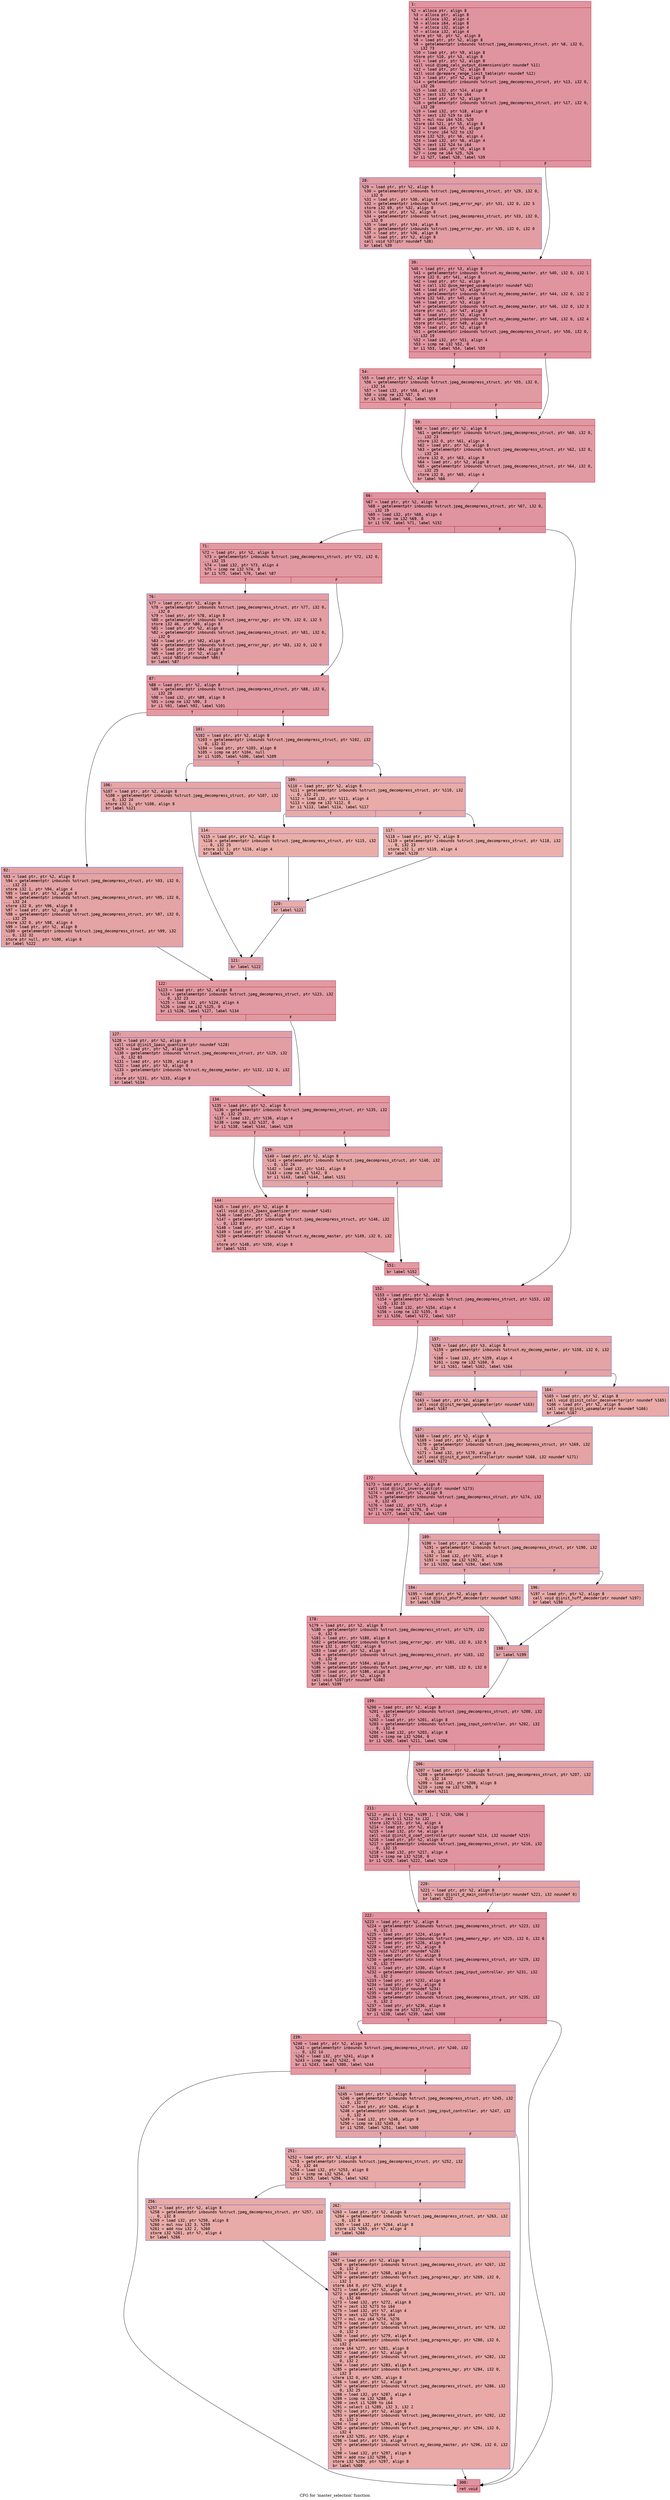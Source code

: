 digraph "CFG for 'master_selection' function" {
	label="CFG for 'master_selection' function";

	Node0x600001ad7f70 [shape=record,color="#b70d28ff", style=filled, fillcolor="#b70d2870" fontname="Courier",label="{1:\l|  %2 = alloca ptr, align 8\l  %3 = alloca ptr, align 8\l  %4 = alloca i32, align 4\l  %5 = alloca i64, align 8\l  %6 = alloca i32, align 4\l  %7 = alloca i32, align 4\l  store ptr %0, ptr %2, align 8\l  %8 = load ptr, ptr %2, align 8\l  %9 = getelementptr inbounds %struct.jpeg_decompress_struct, ptr %8, i32 0,\l... i32 73\l  %10 = load ptr, ptr %9, align 8\l  store ptr %10, ptr %3, align 8\l  %11 = load ptr, ptr %2, align 8\l  call void @jpeg_calc_output_dimensions(ptr noundef %11)\l  %12 = load ptr, ptr %2, align 8\l  call void @prepare_range_limit_table(ptr noundef %12)\l  %13 = load ptr, ptr %2, align 8\l  %14 = getelementptr inbounds %struct.jpeg_decompress_struct, ptr %13, i32 0,\l... i32 26\l  %15 = load i32, ptr %14, align 8\l  %16 = zext i32 %15 to i64\l  %17 = load ptr, ptr %2, align 8\l  %18 = getelementptr inbounds %struct.jpeg_decompress_struct, ptr %17, i32 0,\l... i32 28\l  %19 = load i32, ptr %18, align 8\l  %20 = sext i32 %19 to i64\l  %21 = mul nsw i64 %16, %20\l  store i64 %21, ptr %5, align 8\l  %22 = load i64, ptr %5, align 8\l  %23 = trunc i64 %22 to i32\l  store i32 %23, ptr %6, align 4\l  %24 = load i32, ptr %6, align 4\l  %25 = zext i32 %24 to i64\l  %26 = load i64, ptr %5, align 8\l  %27 = icmp ne i64 %25, %26\l  br i1 %27, label %28, label %39\l|{<s0>T|<s1>F}}"];
	Node0x600001ad7f70:s0 -> Node0x600001ad0000[tooltip="1 -> 28\nProbability 50.00%" ];
	Node0x600001ad7f70:s1 -> Node0x600001ad0050[tooltip="1 -> 39\nProbability 50.00%" ];
	Node0x600001ad0000 [shape=record,color="#3d50c3ff", style=filled, fillcolor="#be242e70" fontname="Courier",label="{28:\l|  %29 = load ptr, ptr %2, align 8\l  %30 = getelementptr inbounds %struct.jpeg_decompress_struct, ptr %29, i32 0,\l... i32 0\l  %31 = load ptr, ptr %30, align 8\l  %32 = getelementptr inbounds %struct.jpeg_error_mgr, ptr %31, i32 0, i32 5\l  store i32 69, ptr %32, align 8\l  %33 = load ptr, ptr %2, align 8\l  %34 = getelementptr inbounds %struct.jpeg_decompress_struct, ptr %33, i32 0,\l... i32 0\l  %35 = load ptr, ptr %34, align 8\l  %36 = getelementptr inbounds %struct.jpeg_error_mgr, ptr %35, i32 0, i32 0\l  %37 = load ptr, ptr %36, align 8\l  %38 = load ptr, ptr %2, align 8\l  call void %37(ptr noundef %38)\l  br label %39\l}"];
	Node0x600001ad0000 -> Node0x600001ad0050[tooltip="28 -> 39\nProbability 100.00%" ];
	Node0x600001ad0050 [shape=record,color="#b70d28ff", style=filled, fillcolor="#b70d2870" fontname="Courier",label="{39:\l|  %40 = load ptr, ptr %3, align 8\l  %41 = getelementptr inbounds %struct.my_decomp_master, ptr %40, i32 0, i32 1\l  store i32 0, ptr %41, align 8\l  %42 = load ptr, ptr %2, align 8\l  %43 = call i32 @use_merged_upsample(ptr noundef %42)\l  %44 = load ptr, ptr %3, align 8\l  %45 = getelementptr inbounds %struct.my_decomp_master, ptr %44, i32 0, i32 2\l  store i32 %43, ptr %45, align 4\l  %46 = load ptr, ptr %3, align 8\l  %47 = getelementptr inbounds %struct.my_decomp_master, ptr %46, i32 0, i32 3\l  store ptr null, ptr %47, align 8\l  %48 = load ptr, ptr %3, align 8\l  %49 = getelementptr inbounds %struct.my_decomp_master, ptr %48, i32 0, i32 4\l  store ptr null, ptr %49, align 8\l  %50 = load ptr, ptr %2, align 8\l  %51 = getelementptr inbounds %struct.jpeg_decompress_struct, ptr %50, i32 0,\l... i32 19\l  %52 = load i32, ptr %51, align 4\l  %53 = icmp ne i32 %52, 0\l  br i1 %53, label %54, label %59\l|{<s0>T|<s1>F}}"];
	Node0x600001ad0050:s0 -> Node0x600001ad00a0[tooltip="39 -> 54\nProbability 62.50%" ];
	Node0x600001ad0050:s1 -> Node0x600001ad00f0[tooltip="39 -> 59\nProbability 37.50%" ];
	Node0x600001ad00a0 [shape=record,color="#b70d28ff", style=filled, fillcolor="#bb1b2c70" fontname="Courier",label="{54:\l|  %55 = load ptr, ptr %2, align 8\l  %56 = getelementptr inbounds %struct.jpeg_decompress_struct, ptr %55, i32 0,\l... i32 14\l  %57 = load i32, ptr %56, align 8\l  %58 = icmp ne i32 %57, 0\l  br i1 %58, label %66, label %59\l|{<s0>T|<s1>F}}"];
	Node0x600001ad00a0:s0 -> Node0x600001ad0140[tooltip="54 -> 66\nProbability 62.50%" ];
	Node0x600001ad00a0:s1 -> Node0x600001ad00f0[tooltip="54 -> 59\nProbability 37.50%" ];
	Node0x600001ad00f0 [shape=record,color="#b70d28ff", style=filled, fillcolor="#bb1b2c70" fontname="Courier",label="{59:\l|  %60 = load ptr, ptr %2, align 8\l  %61 = getelementptr inbounds %struct.jpeg_decompress_struct, ptr %60, i32 0,\l... i32 23\l  store i32 0, ptr %61, align 4\l  %62 = load ptr, ptr %2, align 8\l  %63 = getelementptr inbounds %struct.jpeg_decompress_struct, ptr %62, i32 0,\l... i32 24\l  store i32 0, ptr %63, align 8\l  %64 = load ptr, ptr %2, align 8\l  %65 = getelementptr inbounds %struct.jpeg_decompress_struct, ptr %64, i32 0,\l... i32 25\l  store i32 0, ptr %65, align 4\l  br label %66\l}"];
	Node0x600001ad00f0 -> Node0x600001ad0140[tooltip="59 -> 66\nProbability 100.00%" ];
	Node0x600001ad0140 [shape=record,color="#b70d28ff", style=filled, fillcolor="#b70d2870" fontname="Courier",label="{66:\l|  %67 = load ptr, ptr %2, align 8\l  %68 = getelementptr inbounds %struct.jpeg_decompress_struct, ptr %67, i32 0,\l... i32 19\l  %69 = load i32, ptr %68, align 4\l  %70 = icmp ne i32 %69, 0\l  br i1 %70, label %71, label %152\l|{<s0>T|<s1>F}}"];
	Node0x600001ad0140:s0 -> Node0x600001ad0190[tooltip="66 -> 71\nProbability 62.50%" ];
	Node0x600001ad0140:s1 -> Node0x600001ad06e0[tooltip="66 -> 152\nProbability 37.50%" ];
	Node0x600001ad0190 [shape=record,color="#b70d28ff", style=filled, fillcolor="#bb1b2c70" fontname="Courier",label="{71:\l|  %72 = load ptr, ptr %2, align 8\l  %73 = getelementptr inbounds %struct.jpeg_decompress_struct, ptr %72, i32 0,\l... i32 15\l  %74 = load i32, ptr %73, align 4\l  %75 = icmp ne i32 %74, 0\l  br i1 %75, label %76, label %87\l|{<s0>T|<s1>F}}"];
	Node0x600001ad0190:s0 -> Node0x600001ad01e0[tooltip="71 -> 76\nProbability 62.50%" ];
	Node0x600001ad0190:s1 -> Node0x600001ad0230[tooltip="71 -> 87\nProbability 37.50%" ];
	Node0x600001ad01e0 [shape=record,color="#3d50c3ff", style=filled, fillcolor="#be242e70" fontname="Courier",label="{76:\l|  %77 = load ptr, ptr %2, align 8\l  %78 = getelementptr inbounds %struct.jpeg_decompress_struct, ptr %77, i32 0,\l... i32 0\l  %79 = load ptr, ptr %78, align 8\l  %80 = getelementptr inbounds %struct.jpeg_error_mgr, ptr %79, i32 0, i32 5\l  store i32 46, ptr %80, align 8\l  %81 = load ptr, ptr %2, align 8\l  %82 = getelementptr inbounds %struct.jpeg_decompress_struct, ptr %81, i32 0,\l... i32 0\l  %83 = load ptr, ptr %82, align 8\l  %84 = getelementptr inbounds %struct.jpeg_error_mgr, ptr %83, i32 0, i32 0\l  %85 = load ptr, ptr %84, align 8\l  %86 = load ptr, ptr %2, align 8\l  call void %85(ptr noundef %86)\l  br label %87\l}"];
	Node0x600001ad01e0 -> Node0x600001ad0230[tooltip="76 -> 87\nProbability 100.00%" ];
	Node0x600001ad0230 [shape=record,color="#b70d28ff", style=filled, fillcolor="#bb1b2c70" fontname="Courier",label="{87:\l|  %88 = load ptr, ptr %2, align 8\l  %89 = getelementptr inbounds %struct.jpeg_decompress_struct, ptr %88, i32 0,\l... i32 28\l  %90 = load i32, ptr %89, align 8\l  %91 = icmp ne i32 %90, 3\l  br i1 %91, label %92, label %101\l|{<s0>T|<s1>F}}"];
	Node0x600001ad0230:s0 -> Node0x600001ad0280[tooltip="87 -> 92\nProbability 50.00%" ];
	Node0x600001ad0230:s1 -> Node0x600001ad02d0[tooltip="87 -> 101\nProbability 50.00%" ];
	Node0x600001ad0280 [shape=record,color="#3d50c3ff", style=filled, fillcolor="#c32e3170" fontname="Courier",label="{92:\l|  %93 = load ptr, ptr %2, align 8\l  %94 = getelementptr inbounds %struct.jpeg_decompress_struct, ptr %93, i32 0,\l... i32 23\l  store i32 1, ptr %94, align 4\l  %95 = load ptr, ptr %2, align 8\l  %96 = getelementptr inbounds %struct.jpeg_decompress_struct, ptr %95, i32 0,\l... i32 24\l  store i32 0, ptr %96, align 8\l  %97 = load ptr, ptr %2, align 8\l  %98 = getelementptr inbounds %struct.jpeg_decompress_struct, ptr %97, i32 0,\l... i32 25\l  store i32 0, ptr %98, align 4\l  %99 = load ptr, ptr %2, align 8\l  %100 = getelementptr inbounds %struct.jpeg_decompress_struct, ptr %99, i32\l... 0, i32 32\l  store ptr null, ptr %100, align 8\l  br label %122\l}"];
	Node0x600001ad0280 -> Node0x600001ad0500[tooltip="92 -> 122\nProbability 100.00%" ];
	Node0x600001ad02d0 [shape=record,color="#3d50c3ff", style=filled, fillcolor="#c32e3170" fontname="Courier",label="{101:\l|  %102 = load ptr, ptr %2, align 8\l  %103 = getelementptr inbounds %struct.jpeg_decompress_struct, ptr %102, i32\l... 0, i32 32\l  %104 = load ptr, ptr %103, align 8\l  %105 = icmp ne ptr %104, null\l  br i1 %105, label %106, label %109\l|{<s0>T|<s1>F}}"];
	Node0x600001ad02d0:s0 -> Node0x600001ad0320[tooltip="101 -> 106\nProbability 62.50%" ];
	Node0x600001ad02d0:s1 -> Node0x600001ad0370[tooltip="101 -> 109\nProbability 37.50%" ];
	Node0x600001ad0320 [shape=record,color="#3d50c3ff", style=filled, fillcolor="#c5333470" fontname="Courier",label="{106:\l|  %107 = load ptr, ptr %2, align 8\l  %108 = getelementptr inbounds %struct.jpeg_decompress_struct, ptr %107, i32\l... 0, i32 24\l  store i32 1, ptr %108, align 8\l  br label %121\l}"];
	Node0x600001ad0320 -> Node0x600001ad04b0[tooltip="106 -> 121\nProbability 100.00%" ];
	Node0x600001ad0370 [shape=record,color="#3d50c3ff", style=filled, fillcolor="#cc403a70" fontname="Courier",label="{109:\l|  %110 = load ptr, ptr %2, align 8\l  %111 = getelementptr inbounds %struct.jpeg_decompress_struct, ptr %110, i32\l... 0, i32 21\l  %112 = load i32, ptr %111, align 4\l  %113 = icmp ne i32 %112, 0\l  br i1 %113, label %114, label %117\l|{<s0>T|<s1>F}}"];
	Node0x600001ad0370:s0 -> Node0x600001ad03c0[tooltip="109 -> 114\nProbability 62.50%" ];
	Node0x600001ad0370:s1 -> Node0x600001ad0410[tooltip="109 -> 117\nProbability 37.50%" ];
	Node0x600001ad03c0 [shape=record,color="#3d50c3ff", style=filled, fillcolor="#d0473d70" fontname="Courier",label="{114:\l|  %115 = load ptr, ptr %2, align 8\l  %116 = getelementptr inbounds %struct.jpeg_decompress_struct, ptr %115, i32\l... 0, i32 25\l  store i32 1, ptr %116, align 4\l  br label %120\l}"];
	Node0x600001ad03c0 -> Node0x600001ad0460[tooltip="114 -> 120\nProbability 100.00%" ];
	Node0x600001ad0410 [shape=record,color="#3d50c3ff", style=filled, fillcolor="#d24b4070" fontname="Courier",label="{117:\l|  %118 = load ptr, ptr %2, align 8\l  %119 = getelementptr inbounds %struct.jpeg_decompress_struct, ptr %118, i32\l... 0, i32 23\l  store i32 1, ptr %119, align 4\l  br label %120\l}"];
	Node0x600001ad0410 -> Node0x600001ad0460[tooltip="117 -> 120\nProbability 100.00%" ];
	Node0x600001ad0460 [shape=record,color="#3d50c3ff", style=filled, fillcolor="#cc403a70" fontname="Courier",label="{120:\l|  br label %121\l}"];
	Node0x600001ad0460 -> Node0x600001ad04b0[tooltip="120 -> 121\nProbability 100.00%" ];
	Node0x600001ad04b0 [shape=record,color="#3d50c3ff", style=filled, fillcolor="#c32e3170" fontname="Courier",label="{121:\l|  br label %122\l}"];
	Node0x600001ad04b0 -> Node0x600001ad0500[tooltip="121 -> 122\nProbability 100.00%" ];
	Node0x600001ad0500 [shape=record,color="#b70d28ff", style=filled, fillcolor="#bb1b2c70" fontname="Courier",label="{122:\l|  %123 = load ptr, ptr %2, align 8\l  %124 = getelementptr inbounds %struct.jpeg_decompress_struct, ptr %123, i32\l... 0, i32 23\l  %125 = load i32, ptr %124, align 4\l  %126 = icmp ne i32 %125, 0\l  br i1 %126, label %127, label %134\l|{<s0>T|<s1>F}}"];
	Node0x600001ad0500:s0 -> Node0x600001ad0550[tooltip="122 -> 127\nProbability 62.50%" ];
	Node0x600001ad0500:s1 -> Node0x600001ad05a0[tooltip="122 -> 134\nProbability 37.50%" ];
	Node0x600001ad0550 [shape=record,color="#3d50c3ff", style=filled, fillcolor="#be242e70" fontname="Courier",label="{127:\l|  %128 = load ptr, ptr %2, align 8\l  call void @jinit_1pass_quantizer(ptr noundef %128)\l  %129 = load ptr, ptr %2, align 8\l  %130 = getelementptr inbounds %struct.jpeg_decompress_struct, ptr %129, i32\l... 0, i32 83\l  %131 = load ptr, ptr %130, align 8\l  %132 = load ptr, ptr %3, align 8\l  %133 = getelementptr inbounds %struct.my_decomp_master, ptr %132, i32 0, i32\l... 3\l  store ptr %131, ptr %133, align 8\l  br label %134\l}"];
	Node0x600001ad0550 -> Node0x600001ad05a0[tooltip="127 -> 134\nProbability 100.00%" ];
	Node0x600001ad05a0 [shape=record,color="#b70d28ff", style=filled, fillcolor="#bb1b2c70" fontname="Courier",label="{134:\l|  %135 = load ptr, ptr %2, align 8\l  %136 = getelementptr inbounds %struct.jpeg_decompress_struct, ptr %135, i32\l... 0, i32 25\l  %137 = load i32, ptr %136, align 4\l  %138 = icmp ne i32 %137, 0\l  br i1 %138, label %144, label %139\l|{<s0>T|<s1>F}}"];
	Node0x600001ad05a0:s0 -> Node0x600001ad0640[tooltip="134 -> 144\nProbability 62.50%" ];
	Node0x600001ad05a0:s1 -> Node0x600001ad05f0[tooltip="134 -> 139\nProbability 37.50%" ];
	Node0x600001ad05f0 [shape=record,color="#3d50c3ff", style=filled, fillcolor="#c5333470" fontname="Courier",label="{139:\l|  %140 = load ptr, ptr %2, align 8\l  %141 = getelementptr inbounds %struct.jpeg_decompress_struct, ptr %140, i32\l... 0, i32 24\l  %142 = load i32, ptr %141, align 8\l  %143 = icmp ne i32 %142, 0\l  br i1 %143, label %144, label %151\l|{<s0>T|<s1>F}}"];
	Node0x600001ad05f0:s0 -> Node0x600001ad0640[tooltip="139 -> 144\nProbability 62.50%" ];
	Node0x600001ad05f0:s1 -> Node0x600001ad0690[tooltip="139 -> 151\nProbability 37.50%" ];
	Node0x600001ad0640 [shape=record,color="#b70d28ff", style=filled, fillcolor="#be242e70" fontname="Courier",label="{144:\l|  %145 = load ptr, ptr %2, align 8\l  call void @jinit_2pass_quantizer(ptr noundef %145)\l  %146 = load ptr, ptr %2, align 8\l  %147 = getelementptr inbounds %struct.jpeg_decompress_struct, ptr %146, i32\l... 0, i32 83\l  %148 = load ptr, ptr %147, align 8\l  %149 = load ptr, ptr %3, align 8\l  %150 = getelementptr inbounds %struct.my_decomp_master, ptr %149, i32 0, i32\l... 4\l  store ptr %148, ptr %150, align 8\l  br label %151\l}"];
	Node0x600001ad0640 -> Node0x600001ad0690[tooltip="144 -> 151\nProbability 100.00%" ];
	Node0x600001ad0690 [shape=record,color="#b70d28ff", style=filled, fillcolor="#bb1b2c70" fontname="Courier",label="{151:\l|  br label %152\l}"];
	Node0x600001ad0690 -> Node0x600001ad06e0[tooltip="151 -> 152\nProbability 100.00%" ];
	Node0x600001ad06e0 [shape=record,color="#b70d28ff", style=filled, fillcolor="#b70d2870" fontname="Courier",label="{152:\l|  %153 = load ptr, ptr %2, align 8\l  %154 = getelementptr inbounds %struct.jpeg_decompress_struct, ptr %153, i32\l... 0, i32 15\l  %155 = load i32, ptr %154, align 4\l  %156 = icmp ne i32 %155, 0\l  br i1 %156, label %172, label %157\l|{<s0>T|<s1>F}}"];
	Node0x600001ad06e0:s0 -> Node0x600001ad0870[tooltip="152 -> 172\nProbability 62.50%" ];
	Node0x600001ad06e0:s1 -> Node0x600001ad0730[tooltip="152 -> 157\nProbability 37.50%" ];
	Node0x600001ad0730 [shape=record,color="#3d50c3ff", style=filled, fillcolor="#c32e3170" fontname="Courier",label="{157:\l|  %158 = load ptr, ptr %3, align 8\l  %159 = getelementptr inbounds %struct.my_decomp_master, ptr %158, i32 0, i32\l... 2\l  %160 = load i32, ptr %159, align 4\l  %161 = icmp ne i32 %160, 0\l  br i1 %161, label %162, label %164\l|{<s0>T|<s1>F}}"];
	Node0x600001ad0730:s0 -> Node0x600001ad0780[tooltip="157 -> 162\nProbability 62.50%" ];
	Node0x600001ad0730:s1 -> Node0x600001ad07d0[tooltip="157 -> 164\nProbability 37.50%" ];
	Node0x600001ad0780 [shape=record,color="#3d50c3ff", style=filled, fillcolor="#c5333470" fontname="Courier",label="{162:\l|  %163 = load ptr, ptr %2, align 8\l  call void @jinit_merged_upsampler(ptr noundef %163)\l  br label %167\l}"];
	Node0x600001ad0780 -> Node0x600001ad0820[tooltip="162 -> 167\nProbability 100.00%" ];
	Node0x600001ad07d0 [shape=record,color="#3d50c3ff", style=filled, fillcolor="#ca3b3770" fontname="Courier",label="{164:\l|  %165 = load ptr, ptr %2, align 8\l  call void @jinit_color_deconverter(ptr noundef %165)\l  %166 = load ptr, ptr %2, align 8\l  call void @jinit_upsampler(ptr noundef %166)\l  br label %167\l}"];
	Node0x600001ad07d0 -> Node0x600001ad0820[tooltip="164 -> 167\nProbability 100.00%" ];
	Node0x600001ad0820 [shape=record,color="#3d50c3ff", style=filled, fillcolor="#c32e3170" fontname="Courier",label="{167:\l|  %168 = load ptr, ptr %2, align 8\l  %169 = load ptr, ptr %2, align 8\l  %170 = getelementptr inbounds %struct.jpeg_decompress_struct, ptr %169, i32\l... 0, i32 25\l  %171 = load i32, ptr %170, align 4\l  call void @jinit_d_post_controller(ptr noundef %168, i32 noundef %171)\l  br label %172\l}"];
	Node0x600001ad0820 -> Node0x600001ad0870[tooltip="167 -> 172\nProbability 100.00%" ];
	Node0x600001ad0870 [shape=record,color="#b70d28ff", style=filled, fillcolor="#b70d2870" fontname="Courier",label="{172:\l|  %173 = load ptr, ptr %2, align 8\l  call void @jinit_inverse_dct(ptr noundef %173)\l  %174 = load ptr, ptr %2, align 8\l  %175 = getelementptr inbounds %struct.jpeg_decompress_struct, ptr %174, i32\l... 0, i32 45\l  %176 = load i32, ptr %175, align 4\l  %177 = icmp ne i32 %176, 0\l  br i1 %177, label %178, label %189\l|{<s0>T|<s1>F}}"];
	Node0x600001ad0870:s0 -> Node0x600001ad08c0[tooltip="172 -> 178\nProbability 62.50%" ];
	Node0x600001ad0870:s1 -> Node0x600001ad0910[tooltip="172 -> 189\nProbability 37.50%" ];
	Node0x600001ad08c0 [shape=record,color="#b70d28ff", style=filled, fillcolor="#bb1b2c70" fontname="Courier",label="{178:\l|  %179 = load ptr, ptr %2, align 8\l  %180 = getelementptr inbounds %struct.jpeg_decompress_struct, ptr %179, i32\l... 0, i32 0\l  %181 = load ptr, ptr %180, align 8\l  %182 = getelementptr inbounds %struct.jpeg_error_mgr, ptr %181, i32 0, i32 5\l  store i32 1, ptr %182, align 8\l  %183 = load ptr, ptr %2, align 8\l  %184 = getelementptr inbounds %struct.jpeg_decompress_struct, ptr %183, i32\l... 0, i32 0\l  %185 = load ptr, ptr %184, align 8\l  %186 = getelementptr inbounds %struct.jpeg_error_mgr, ptr %185, i32 0, i32 0\l  %187 = load ptr, ptr %186, align 8\l  %188 = load ptr, ptr %2, align 8\l  call void %187(ptr noundef %188)\l  br label %199\l}"];
	Node0x600001ad08c0 -> Node0x600001ad0a50[tooltip="178 -> 199\nProbability 100.00%" ];
	Node0x600001ad0910 [shape=record,color="#3d50c3ff", style=filled, fillcolor="#c32e3170" fontname="Courier",label="{189:\l|  %190 = load ptr, ptr %2, align 8\l  %191 = getelementptr inbounds %struct.jpeg_decompress_struct, ptr %190, i32\l... 0, i32 44\l  %192 = load i32, ptr %191, align 8\l  %193 = icmp ne i32 %192, 0\l  br i1 %193, label %194, label %196\l|{<s0>T|<s1>F}}"];
	Node0x600001ad0910:s0 -> Node0x600001ad0960[tooltip="189 -> 194\nProbability 62.50%" ];
	Node0x600001ad0910:s1 -> Node0x600001ad09b0[tooltip="189 -> 196\nProbability 37.50%" ];
	Node0x600001ad0960 [shape=record,color="#3d50c3ff", style=filled, fillcolor="#c5333470" fontname="Courier",label="{194:\l|  %195 = load ptr, ptr %2, align 8\l  call void @jinit_phuff_decoder(ptr noundef %195)\l  br label %198\l}"];
	Node0x600001ad0960 -> Node0x600001ad0a00[tooltip="194 -> 198\nProbability 100.00%" ];
	Node0x600001ad09b0 [shape=record,color="#3d50c3ff", style=filled, fillcolor="#ca3b3770" fontname="Courier",label="{196:\l|  %197 = load ptr, ptr %2, align 8\l  call void @jinit_huff_decoder(ptr noundef %197)\l  br label %198\l}"];
	Node0x600001ad09b0 -> Node0x600001ad0a00[tooltip="196 -> 198\nProbability 100.00%" ];
	Node0x600001ad0a00 [shape=record,color="#3d50c3ff", style=filled, fillcolor="#c32e3170" fontname="Courier",label="{198:\l|  br label %199\l}"];
	Node0x600001ad0a00 -> Node0x600001ad0a50[tooltip="198 -> 199\nProbability 100.00%" ];
	Node0x600001ad0a50 [shape=record,color="#b70d28ff", style=filled, fillcolor="#b70d2870" fontname="Courier",label="{199:\l|  %200 = load ptr, ptr %2, align 8\l  %201 = getelementptr inbounds %struct.jpeg_decompress_struct, ptr %200, i32\l... 0, i32 77\l  %202 = load ptr, ptr %201, align 8\l  %203 = getelementptr inbounds %struct.jpeg_input_controller, ptr %202, i32\l... 0, i32 4\l  %204 = load i32, ptr %203, align 8\l  %205 = icmp ne i32 %204, 0\l  br i1 %205, label %211, label %206\l|{<s0>T|<s1>F}}"];
	Node0x600001ad0a50:s0 -> Node0x600001ad0af0[tooltip="199 -> 211\nProbability 62.50%" ];
	Node0x600001ad0a50:s1 -> Node0x600001ad0aa0[tooltip="199 -> 206\nProbability 37.50%" ];
	Node0x600001ad0aa0 [shape=record,color="#3d50c3ff", style=filled, fillcolor="#c32e3170" fontname="Courier",label="{206:\l|  %207 = load ptr, ptr %2, align 8\l  %208 = getelementptr inbounds %struct.jpeg_decompress_struct, ptr %207, i32\l... 0, i32 14\l  %209 = load i32, ptr %208, align 8\l  %210 = icmp ne i32 %209, 0\l  br label %211\l}"];
	Node0x600001ad0aa0 -> Node0x600001ad0af0[tooltip="206 -> 211\nProbability 100.00%" ];
	Node0x600001ad0af0 [shape=record,color="#b70d28ff", style=filled, fillcolor="#b70d2870" fontname="Courier",label="{211:\l|  %212 = phi i1 [ true, %199 ], [ %210, %206 ]\l  %213 = zext i1 %212 to i32\l  store i32 %213, ptr %4, align 4\l  %214 = load ptr, ptr %2, align 8\l  %215 = load i32, ptr %4, align 4\l  call void @jinit_d_coef_controller(ptr noundef %214, i32 noundef %215)\l  %216 = load ptr, ptr %2, align 8\l  %217 = getelementptr inbounds %struct.jpeg_decompress_struct, ptr %216, i32\l... 0, i32 15\l  %218 = load i32, ptr %217, align 4\l  %219 = icmp ne i32 %218, 0\l  br i1 %219, label %222, label %220\l|{<s0>T|<s1>F}}"];
	Node0x600001ad0af0:s0 -> Node0x600001ad0b90[tooltip="211 -> 222\nProbability 62.50%" ];
	Node0x600001ad0af0:s1 -> Node0x600001ad0b40[tooltip="211 -> 220\nProbability 37.50%" ];
	Node0x600001ad0b40 [shape=record,color="#3d50c3ff", style=filled, fillcolor="#c32e3170" fontname="Courier",label="{220:\l|  %221 = load ptr, ptr %2, align 8\l  call void @jinit_d_main_controller(ptr noundef %221, i32 noundef 0)\l  br label %222\l}"];
	Node0x600001ad0b40 -> Node0x600001ad0b90[tooltip="220 -> 222\nProbability 100.00%" ];
	Node0x600001ad0b90 [shape=record,color="#b70d28ff", style=filled, fillcolor="#b70d2870" fontname="Courier",label="{222:\l|  %223 = load ptr, ptr %2, align 8\l  %224 = getelementptr inbounds %struct.jpeg_decompress_struct, ptr %223, i32\l... 0, i32 1\l  %225 = load ptr, ptr %224, align 8\l  %226 = getelementptr inbounds %struct.jpeg_memory_mgr, ptr %225, i32 0, i32 6\l  %227 = load ptr, ptr %226, align 8\l  %228 = load ptr, ptr %2, align 8\l  call void %227(ptr noundef %228)\l  %229 = load ptr, ptr %2, align 8\l  %230 = getelementptr inbounds %struct.jpeg_decompress_struct, ptr %229, i32\l... 0, i32 77\l  %231 = load ptr, ptr %230, align 8\l  %232 = getelementptr inbounds %struct.jpeg_input_controller, ptr %231, i32\l... 0, i32 2\l  %233 = load ptr, ptr %232, align 8\l  %234 = load ptr, ptr %2, align 8\l  call void %233(ptr noundef %234)\l  %235 = load ptr, ptr %2, align 8\l  %236 = getelementptr inbounds %struct.jpeg_decompress_struct, ptr %235, i32\l... 0, i32 2\l  %237 = load ptr, ptr %236, align 8\l  %238 = icmp ne ptr %237, null\l  br i1 %238, label %239, label %300\l|{<s0>T|<s1>F}}"];
	Node0x600001ad0b90:s0 -> Node0x600001ad0be0[tooltip="222 -> 239\nProbability 62.50%" ];
	Node0x600001ad0b90:s1 -> Node0x600001ad0dc0[tooltip="222 -> 300\nProbability 37.50%" ];
	Node0x600001ad0be0 [shape=record,color="#b70d28ff", style=filled, fillcolor="#bb1b2c70" fontname="Courier",label="{239:\l|  %240 = load ptr, ptr %2, align 8\l  %241 = getelementptr inbounds %struct.jpeg_decompress_struct, ptr %240, i32\l... 0, i32 14\l  %242 = load i32, ptr %241, align 8\l  %243 = icmp ne i32 %242, 0\l  br i1 %243, label %300, label %244\l|{<s0>T|<s1>F}}"];
	Node0x600001ad0be0:s0 -> Node0x600001ad0dc0[tooltip="239 -> 300\nProbability 62.50%" ];
	Node0x600001ad0be0:s1 -> Node0x600001ad0c30[tooltip="239 -> 244\nProbability 37.50%" ];
	Node0x600001ad0c30 [shape=record,color="#3d50c3ff", style=filled, fillcolor="#c5333470" fontname="Courier",label="{244:\l|  %245 = load ptr, ptr %2, align 8\l  %246 = getelementptr inbounds %struct.jpeg_decompress_struct, ptr %245, i32\l... 0, i32 77\l  %247 = load ptr, ptr %246, align 8\l  %248 = getelementptr inbounds %struct.jpeg_input_controller, ptr %247, i32\l... 0, i32 4\l  %249 = load i32, ptr %248, align 8\l  %250 = icmp ne i32 %249, 0\l  br i1 %250, label %251, label %300\l|{<s0>T|<s1>F}}"];
	Node0x600001ad0c30:s0 -> Node0x600001ad0c80[tooltip="244 -> 251\nProbability 62.50%" ];
	Node0x600001ad0c30:s1 -> Node0x600001ad0dc0[tooltip="244 -> 300\nProbability 37.50%" ];
	Node0x600001ad0c80 [shape=record,color="#3d50c3ff", style=filled, fillcolor="#ca3b3770" fontname="Courier",label="{251:\l|  %252 = load ptr, ptr %2, align 8\l  %253 = getelementptr inbounds %struct.jpeg_decompress_struct, ptr %252, i32\l... 0, i32 44\l  %254 = load i32, ptr %253, align 8\l  %255 = icmp ne i32 %254, 0\l  br i1 %255, label %256, label %262\l|{<s0>T|<s1>F}}"];
	Node0x600001ad0c80:s0 -> Node0x600001ad0cd0[tooltip="251 -> 256\nProbability 62.50%" ];
	Node0x600001ad0c80:s1 -> Node0x600001ad0d20[tooltip="251 -> 262\nProbability 37.50%" ];
	Node0x600001ad0cd0 [shape=record,color="#3d50c3ff", style=filled, fillcolor="#cc403a70" fontname="Courier",label="{256:\l|  %257 = load ptr, ptr %2, align 8\l  %258 = getelementptr inbounds %struct.jpeg_decompress_struct, ptr %257, i32\l... 0, i32 8\l  %259 = load i32, ptr %258, align 8\l  %260 = mul nsw i32 3, %259\l  %261 = add nsw i32 2, %260\l  store i32 %261, ptr %7, align 4\l  br label %266\l}"];
	Node0x600001ad0cd0 -> Node0x600001ad0d70[tooltip="256 -> 266\nProbability 100.00%" ];
	Node0x600001ad0d20 [shape=record,color="#3d50c3ff", style=filled, fillcolor="#d24b4070" fontname="Courier",label="{262:\l|  %263 = load ptr, ptr %2, align 8\l  %264 = getelementptr inbounds %struct.jpeg_decompress_struct, ptr %263, i32\l... 0, i32 8\l  %265 = load i32, ptr %264, align 8\l  store i32 %265, ptr %7, align 4\l  br label %266\l}"];
	Node0x600001ad0d20 -> Node0x600001ad0d70[tooltip="262 -> 266\nProbability 100.00%" ];
	Node0x600001ad0d70 [shape=record,color="#3d50c3ff", style=filled, fillcolor="#ca3b3770" fontname="Courier",label="{266:\l|  %267 = load ptr, ptr %2, align 8\l  %268 = getelementptr inbounds %struct.jpeg_decompress_struct, ptr %267, i32\l... 0, i32 2\l  %269 = load ptr, ptr %268, align 8\l  %270 = getelementptr inbounds %struct.jpeg_progress_mgr, ptr %269, i32 0,\l... i32 1\l  store i64 0, ptr %270, align 8\l  %271 = load ptr, ptr %2, align 8\l  %272 = getelementptr inbounds %struct.jpeg_decompress_struct, ptr %271, i32\l... 0, i32 60\l  %273 = load i32, ptr %272, align 8\l  %274 = zext i32 %273 to i64\l  %275 = load i32, ptr %7, align 4\l  %276 = sext i32 %275 to i64\l  %277 = mul nsw i64 %274, %276\l  %278 = load ptr, ptr %2, align 8\l  %279 = getelementptr inbounds %struct.jpeg_decompress_struct, ptr %278, i32\l... 0, i32 2\l  %280 = load ptr, ptr %279, align 8\l  %281 = getelementptr inbounds %struct.jpeg_progress_mgr, ptr %280, i32 0,\l... i32 2\l  store i64 %277, ptr %281, align 8\l  %282 = load ptr, ptr %2, align 8\l  %283 = getelementptr inbounds %struct.jpeg_decompress_struct, ptr %282, i32\l... 0, i32 2\l  %284 = load ptr, ptr %283, align 8\l  %285 = getelementptr inbounds %struct.jpeg_progress_mgr, ptr %284, i32 0,\l... i32 3\l  store i32 0, ptr %285, align 8\l  %286 = load ptr, ptr %2, align 8\l  %287 = getelementptr inbounds %struct.jpeg_decompress_struct, ptr %286, i32\l... 0, i32 25\l  %288 = load i32, ptr %287, align 4\l  %289 = icmp ne i32 %288, 0\l  %290 = zext i1 %289 to i64\l  %291 = select i1 %289, i32 3, i32 2\l  %292 = load ptr, ptr %2, align 8\l  %293 = getelementptr inbounds %struct.jpeg_decompress_struct, ptr %292, i32\l... 0, i32 2\l  %294 = load ptr, ptr %293, align 8\l  %295 = getelementptr inbounds %struct.jpeg_progress_mgr, ptr %294, i32 0,\l... i32 4\l  store i32 %291, ptr %295, align 4\l  %296 = load ptr, ptr %3, align 8\l  %297 = getelementptr inbounds %struct.my_decomp_master, ptr %296, i32 0, i32\l... 1\l  %298 = load i32, ptr %297, align 8\l  %299 = add nsw i32 %298, 1\l  store i32 %299, ptr %297, align 8\l  br label %300\l}"];
	Node0x600001ad0d70 -> Node0x600001ad0dc0[tooltip="266 -> 300\nProbability 100.00%" ];
	Node0x600001ad0dc0 [shape=record,color="#b70d28ff", style=filled, fillcolor="#b70d2870" fontname="Courier",label="{300:\l|  ret void\l}"];
}
